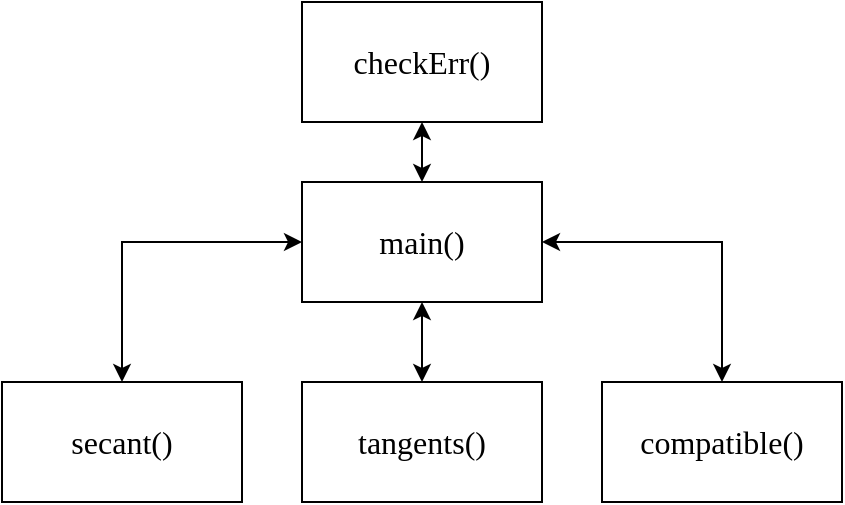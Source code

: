 <mxfile version="13.0.3" type="device"><diagram id="gNXTFrtsU2nlE4xylME6" name="Page-1"><mxGraphModel dx="817" dy="486" grid="1" gridSize="10" guides="1" tooltips="1" connect="1" arrows="1" fold="1" page="1" pageScale="1" pageWidth="850" pageHeight="1100" math="0" shadow="0"><root><mxCell id="0"/><mxCell id="1" parent="0"/><mxCell id="QAzbus0PXVVmnNTZ5ORs-3" value="" style="edgeStyle=orthogonalEdgeStyle;rounded=0;orthogonalLoop=1;jettySize=auto;html=1;startArrow=classic;startFill=1;" edge="1" parent="1" source="QAzbus0PXVVmnNTZ5ORs-1" target="QAzbus0PXVVmnNTZ5ORs-2"><mxGeometry relative="1" as="geometry"/></mxCell><mxCell id="QAzbus0PXVVmnNTZ5ORs-5" value="" style="edgeStyle=orthogonalEdgeStyle;rounded=0;orthogonalLoop=1;jettySize=auto;html=1;startArrow=classic;startFill=1;" edge="1" parent="1" source="QAzbus0PXVVmnNTZ5ORs-1" target="QAzbus0PXVVmnNTZ5ORs-4"><mxGeometry relative="1" as="geometry"/></mxCell><mxCell id="QAzbus0PXVVmnNTZ5ORs-6" style="edgeStyle=orthogonalEdgeStyle;rounded=0;orthogonalLoop=1;jettySize=auto;html=1;entryX=0.5;entryY=0;entryDx=0;entryDy=0;startArrow=classic;startFill=1;" edge="1" parent="1" source="QAzbus0PXVVmnNTZ5ORs-1" target="QAzbus0PXVVmnNTZ5ORs-7"><mxGeometry relative="1" as="geometry"><mxPoint x="220" y="240" as="targetPoint"/></mxGeometry></mxCell><mxCell id="QAzbus0PXVVmnNTZ5ORs-12" value="" style="edgeStyle=orthogonalEdgeStyle;rounded=0;orthogonalLoop=1;jettySize=auto;html=1;startArrow=classic;startFill=1;" edge="1" parent="1" source="QAzbus0PXVVmnNTZ5ORs-1" target="QAzbus0PXVVmnNTZ5ORs-11"><mxGeometry relative="1" as="geometry"/></mxCell><mxCell id="QAzbus0PXVVmnNTZ5ORs-1" value="&lt;font face=&quot;Times New Roman&quot; style=&quot;font-size: 16px&quot;&gt;main()&lt;/font&gt;" style="rounded=0;whiteSpace=wrap;html=1;" vertex="1" parent="1"><mxGeometry x="310" y="150" width="120" height="60" as="geometry"/></mxCell><mxCell id="QAzbus0PXVVmnNTZ5ORs-11" value="&lt;font face=&quot;Times New Roman&quot; style=&quot;font-size: 16px&quot;&gt;checkErr()&lt;/font&gt;" style="rounded=0;whiteSpace=wrap;html=1;" vertex="1" parent="1"><mxGeometry x="310" y="60" width="120" height="60" as="geometry"/></mxCell><mxCell id="QAzbus0PXVVmnNTZ5ORs-4" value="&lt;p class=&quot;MsoNormal&quot; style=&quot;text-align: left ; line-height: 1.07px ; font-family: &amp;#34;simsun&amp;#34; ; font-size: medium&quot;&gt;&lt;span style=&quot;font-family: &amp;#34;times new roman&amp;#34;&quot;&gt;compatible()&lt;/span&gt;&lt;/p&gt;" style="rounded=0;whiteSpace=wrap;html=1;" vertex="1" parent="1"><mxGeometry x="460" y="250" width="120" height="60" as="geometry"/></mxCell><mxCell id="QAzbus0PXVVmnNTZ5ORs-2" value="&lt;p class=&quot;MsoNormal&quot; style=&quot;text-align: left ; line-height: 1.07px ; font-family: &amp;#34;simsun&amp;#34; ; font-size: medium&quot;&gt;&lt;span style=&quot;font-family: &amp;#34;times new roman&amp;#34;&quot;&gt;tangents()&lt;/span&gt;&lt;/p&gt;" style="rounded=0;whiteSpace=wrap;html=1;" vertex="1" parent="1"><mxGeometry x="310" y="250" width="120" height="60" as="geometry"/></mxCell><mxCell id="QAzbus0PXVVmnNTZ5ORs-7" value="&lt;p class=&quot;MsoNormal&quot; style=&quot;text-align: left ; line-height: 1.07px ; font-family: &amp;#34;simsun&amp;#34; ; font-size: medium&quot;&gt;&lt;span style=&quot;font-family: &amp;#34;times new roman&amp;#34;&quot;&gt;secant()&lt;/span&gt;&lt;/p&gt;" style="rounded=0;whiteSpace=wrap;html=1;" vertex="1" parent="1"><mxGeometry x="160" y="250" width="120" height="60" as="geometry"/></mxCell></root></mxGraphModel></diagram></mxfile>
